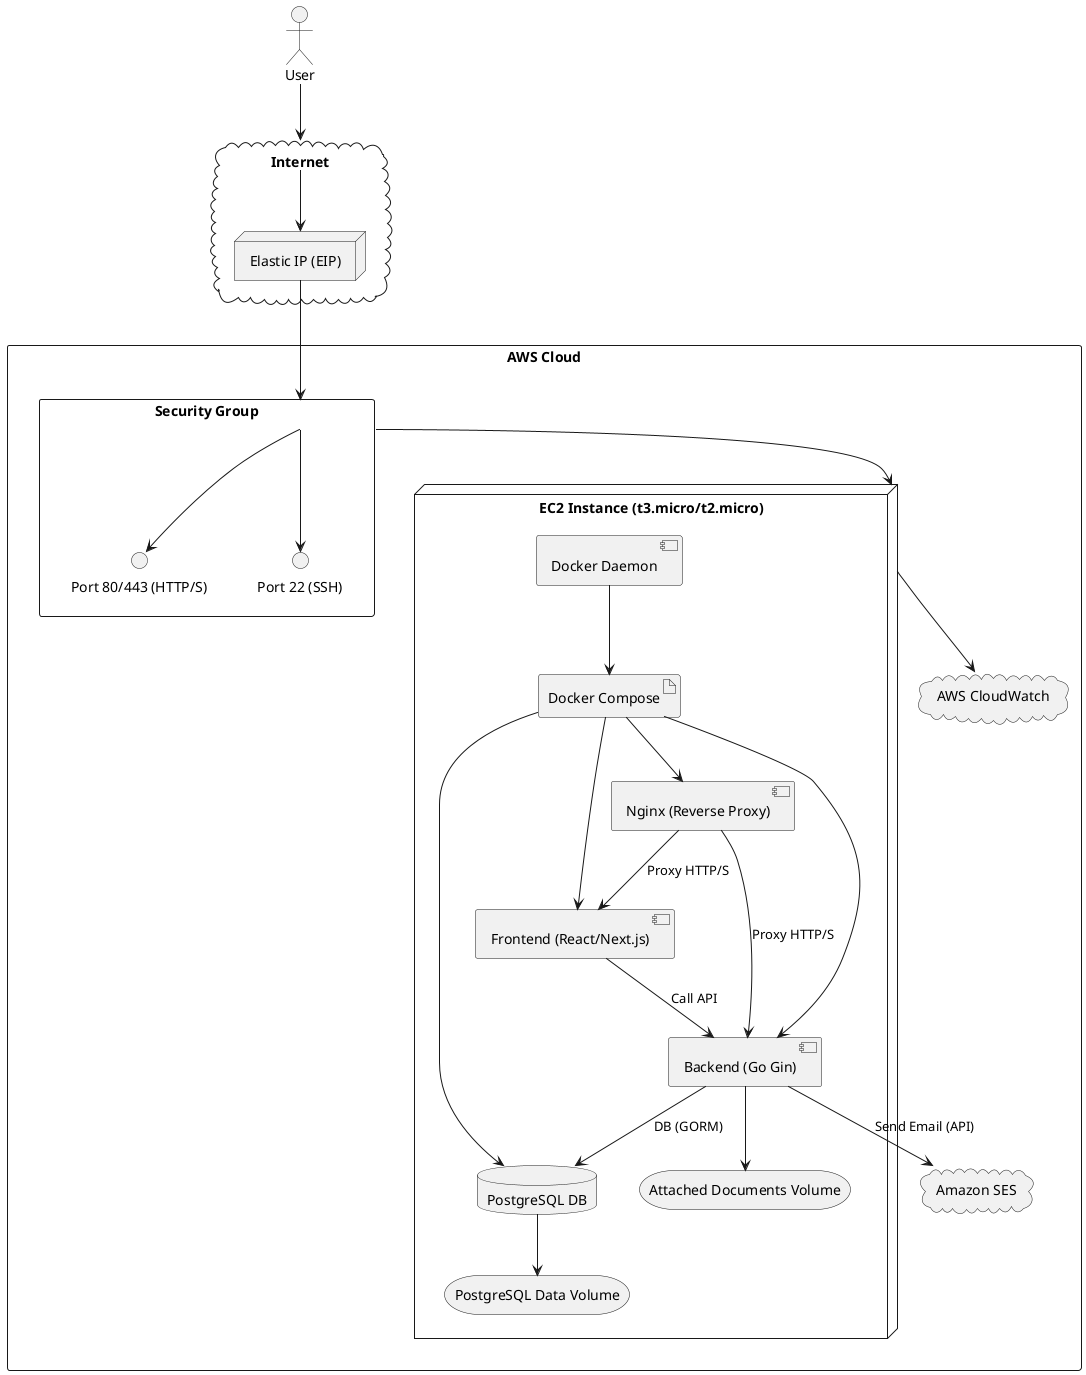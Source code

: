 @startuml

actor "User" as User

cloud "Internet" {
  node "Elastic IP (EIP)" as EIP
}

rectangle "AWS Cloud" {
  rectangle "Security Group" as SG {
    interface "Port 80/443 (HTTP/S)" as PortWeb
    interface "Port 22 (SSH)" as PortSSH
  }

  node "EC2 Instance (t3.micro/t2.micro)" as EC2_Instance {
    component "Docker Daemon" as DockerD
    artifact "Docker Compose" as DockerC

    component "Nginx (Reverse Proxy)" as Nginx
    component "Frontend (React/Next.js)" as Frontend
    component "Backend (Go Gin)" as Backend
    database "PostgreSQL DB" as PostgreSQL

    storage "PostgreSQL Data Volume" as PG_Vol
    storage "Attached Documents Volume" as Doc_Vol

    DockerD --> DockerC
    DockerC --> Nginx
    DockerC --> Frontend
    DockerC --> Backend
    DockerC --> PostgreSQL

    Nginx --> Frontend : "Proxy HTTP/S"
    Nginx --> Backend : "Proxy HTTP/S"
    Frontend --> Backend : "Call API"
    Backend --> PostgreSQL : "DB (GORM)"

    PostgreSQL --> PG_Vol
    Backend --> Doc_Vol
  }

  cloud "AWS CloudWatch" as CloudWatch
  cloud "Amazon SES" as SES
}

User --> Internet
Internet --> EIP
EIP --> SG
SG --> PortWeb
SG --> PortSSH
SG --> EC2_Instance

EC2_Instance --> CloudWatch

Backend --> SES : "Send Email (API)"

@enduml
